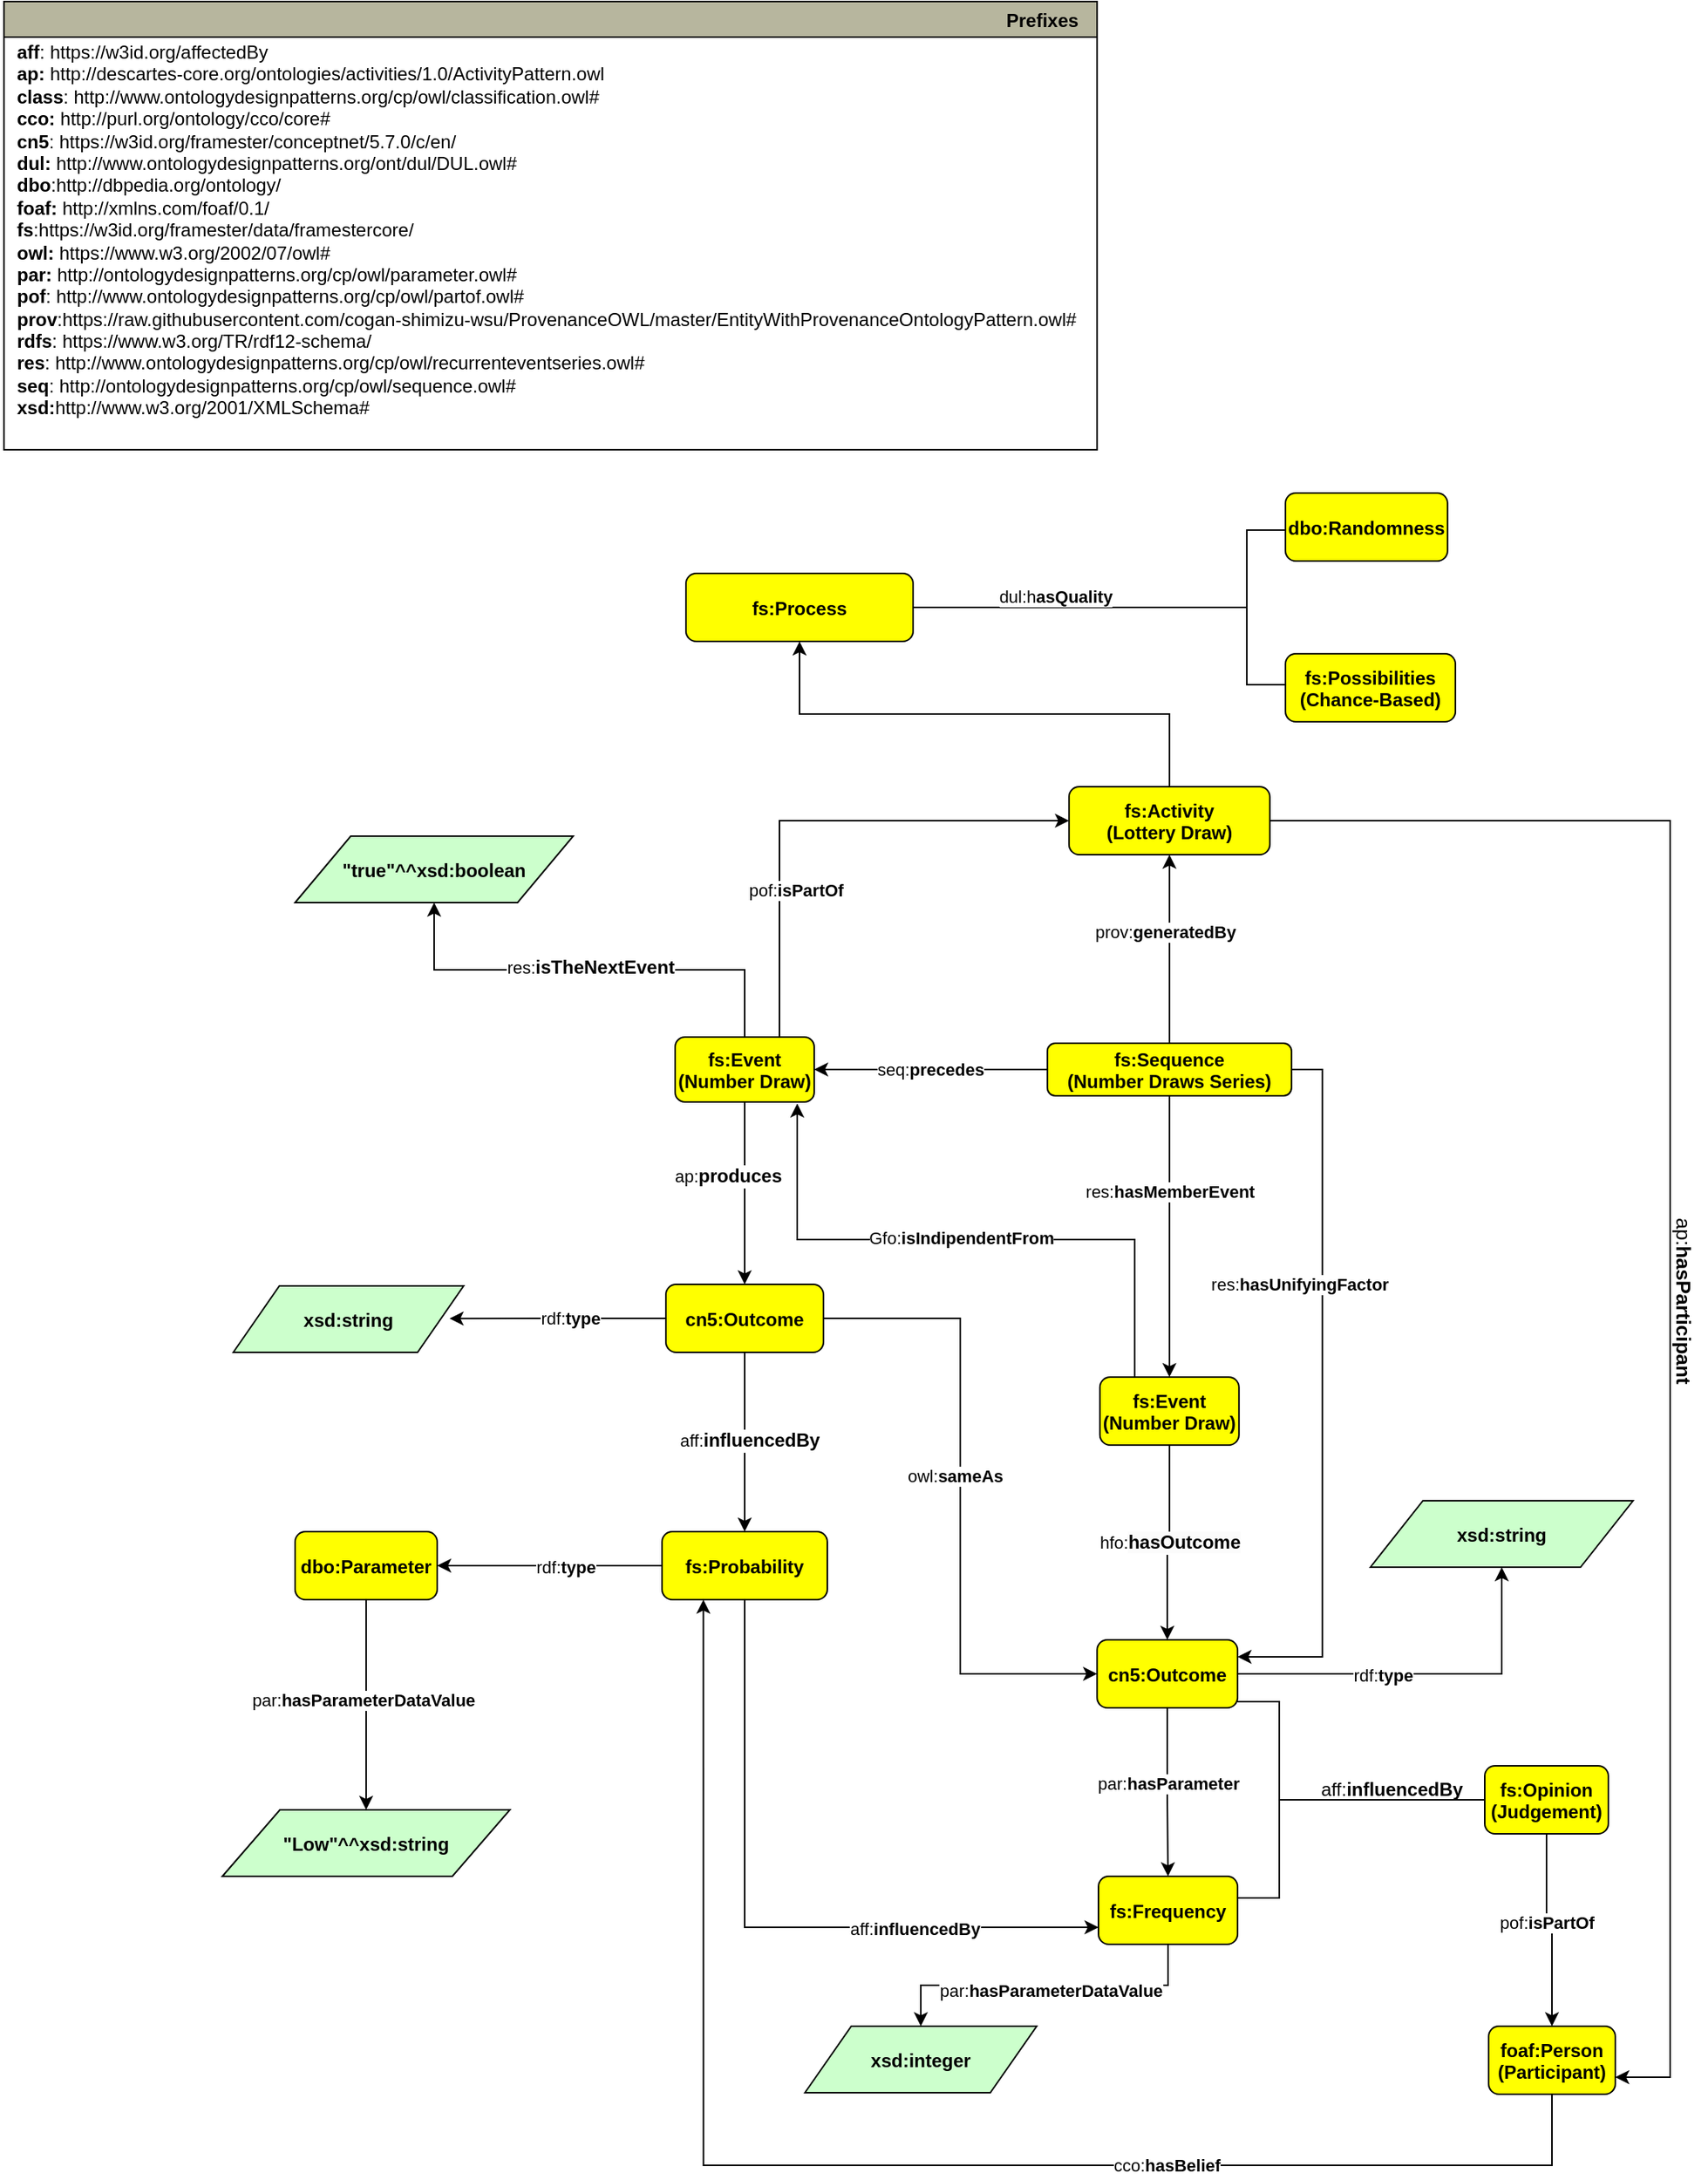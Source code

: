 <mxfile version="22.1.0" type="device">
  <diagram name="Page-1" id="ovfFtJgxHS9OAnXsOeRc">
    <mxGraphModel dx="1877" dy="581" grid="1" gridSize="10" guides="1" tooltips="1" connect="1" arrows="1" fold="1" page="1" pageScale="1" pageWidth="827" pageHeight="1169" math="0" shadow="0">
      <root>
        <mxCell id="0" />
        <mxCell id="1" parent="0" />
        <mxCell id="zdSVrsxXPFZ5kxBWcgHm-79" style="edgeStyle=orthogonalEdgeStyle;rounded=0;orthogonalLoop=1;jettySize=auto;html=1;exitX=0.5;exitY=0;exitDx=0;exitDy=0;" parent="1" source="zdSVrsxXPFZ5kxBWcgHm-89" target="zdSVrsxXPFZ5kxBWcgHm-81" edge="1">
          <mxGeometry relative="1" as="geometry">
            <mxPoint x="410" y="610" as="sourcePoint" />
          </mxGeometry>
        </mxCell>
        <mxCell id="zdSVrsxXPFZ5kxBWcgHm-81" value="fs:Process" style="graphMlID=n4;shape=rect;rounded=1;arcsize=30;fillColor=#ffff00;strokeColor=#000000;strokeWidth=1.0;fontStyle=1" parent="1" vertex="1">
          <mxGeometry x="2.995" y="460" width="147.01" height="44" as="geometry" />
        </mxCell>
        <mxCell id="zdSVrsxXPFZ5kxBWcgHm-89" value="fs:Activity&#xa;(Lottery Draw)" style="graphMlID=n4;shape=rect;rounded=1;arcsize=30;fillColor=#ffff00;strokeColor=#000000;strokeWidth=1.0;fontStyle=1" parent="1" vertex="1">
          <mxGeometry x="250.91" y="598" width="130" height="44" as="geometry" />
        </mxCell>
        <mxCell id="zdSVrsxXPFZ5kxBWcgHm-90" value="" style="strokeWidth=1;html=1;shape=mxgraph.flowchart.annotation_2;align=left;labelPosition=right;pointerEvents=1;" parent="1" vertex="1">
          <mxGeometry x="341" y="432" width="50" height="100" as="geometry" />
        </mxCell>
        <mxCell id="zdSVrsxXPFZ5kxBWcgHm-91" value="" style="line;strokeWidth=1;html=1;" parent="1" vertex="1">
          <mxGeometry x="150" y="452" width="191" height="60" as="geometry" />
        </mxCell>
        <mxCell id="zdSVrsxXPFZ5kxBWcgHm-92" value="dul:h&lt;b style=&quot;border-color: var(--border-color);&quot;&gt;asQuality&lt;/b&gt;" style="edgeLabel;html=1;align=center;verticalAlign=middle;resizable=0;points=[];" parent="1" vertex="1" connectable="0">
          <mxGeometry x="220" y="472" as="geometry">
            <mxPoint x="22" y="3" as="offset" />
          </mxGeometry>
        </mxCell>
        <mxCell id="zdSVrsxXPFZ5kxBWcgHm-93" value="fs:Possibilities&#xa;(Chance-Based)" style="graphMlID=n4;shape=rect;rounded=1;arcsize=30;fillColor=#ffff00;strokeColor=#000000;strokeWidth=1.0;fontStyle=1" parent="1" vertex="1">
          <mxGeometry x="391" y="512" width="110" height="44" as="geometry" />
        </mxCell>
        <mxCell id="zdSVrsxXPFZ5kxBWcgHm-94" value="dbo:Randomness" style="graphMlID=n4;shape=rect;rounded=1;arcsize=30;fillColor=#ffff00;strokeColor=#000000;strokeWidth=1.0;fontStyle=1" parent="1" vertex="1">
          <mxGeometry x="390.995" y="408" width="104.93" height="44" as="geometry" />
        </mxCell>
        <mxCell id="zdSVrsxXPFZ5kxBWcgHm-182" style="edgeStyle=orthogonalEdgeStyle;rounded=0;orthogonalLoop=1;jettySize=auto;html=1;exitX=0.75;exitY=0;exitDx=0;exitDy=0;entryX=0;entryY=0.5;entryDx=0;entryDy=0;" parent="1" source="zdSVrsxXPFZ5kxBWcgHm-181" target="zdSVrsxXPFZ5kxBWcgHm-89" edge="1">
          <mxGeometry relative="1" as="geometry" />
        </mxCell>
        <mxCell id="zdSVrsxXPFZ5kxBWcgHm-183" value="pof:&lt;b style=&quot;border-color: var(--border-color);&quot;&gt;isPartOf&lt;/b&gt;" style="edgeLabel;html=1;align=center;verticalAlign=middle;resizable=0;points=[];" parent="zdSVrsxXPFZ5kxBWcgHm-182" vertex="1" connectable="0">
          <mxGeometry x="-0.416" y="1" relative="1" as="geometry">
            <mxPoint x="11" as="offset" />
          </mxGeometry>
        </mxCell>
        <mxCell id="zdSVrsxXPFZ5kxBWcgHm-185" style="edgeStyle=orthogonalEdgeStyle;rounded=0;orthogonalLoop=1;jettySize=auto;html=1;exitX=0.5;exitY=0;exitDx=0;exitDy=0;" parent="1" source="zdSVrsxXPFZ5kxBWcgHm-181" target="zdSVrsxXPFZ5kxBWcgHm-184" edge="1">
          <mxGeometry relative="1" as="geometry" />
        </mxCell>
        <mxCell id="zdSVrsxXPFZ5kxBWcgHm-186" value="res:&lt;b style=&quot;border-color: var(--border-color); font-size: 12px;&quot;&gt;isTheNextEvent&lt;/b&gt;" style="edgeLabel;html=1;align=center;verticalAlign=middle;resizable=0;points=[];" parent="zdSVrsxXPFZ5kxBWcgHm-185" vertex="1" connectable="0">
          <mxGeometry x="0.001" y="-2" relative="1" as="geometry">
            <mxPoint as="offset" />
          </mxGeometry>
        </mxCell>
        <mxCell id="zdSVrsxXPFZ5kxBWcgHm-181" value="fs:Event&#xa;(Number Draw)" style="graphMlID=n4;shape=rect;rounded=1;arcsize=30;fillColor=#ffff00;strokeColor=#000000;strokeWidth=1.0;fontStyle=1" parent="1" vertex="1">
          <mxGeometry x="-4.01" y="760" width="90" height="42" as="geometry" />
        </mxCell>
        <mxCell id="zdSVrsxXPFZ5kxBWcgHm-184" value="&#xa;&quot;true&quot;^^xsd:boolean&#xa;" style="graphMlID=n6;shape=parallelogram;fillColor=#ccffcc;strokeColor=#000000;strokeWidth=1.0;fontStyle=1" parent="1" vertex="1">
          <mxGeometry x="-250" y="630" width="180" height="43" as="geometry" />
        </mxCell>
        <mxCell id="zdSVrsxXPFZ5kxBWcgHm-189" value="" style="edgeStyle=orthogonalEdgeStyle;rounded=0;orthogonalLoop=1;jettySize=auto;html=1;" parent="1" source="zdSVrsxXPFZ5kxBWcgHm-181" target="zdSVrsxXPFZ5kxBWcgHm-187" edge="1">
          <mxGeometry relative="1" as="geometry" />
        </mxCell>
        <mxCell id="zdSVrsxXPFZ5kxBWcgHm-190" value="ap:&lt;b style=&quot;border-color: var(--border-color); font-size: 12px;&quot;&gt;produces&lt;/b&gt;" style="edgeLabel;html=1;align=center;verticalAlign=middle;resizable=0;points=[];" parent="zdSVrsxXPFZ5kxBWcgHm-189" vertex="1" connectable="0">
          <mxGeometry x="-0.051" y="-2" relative="1" as="geometry">
            <mxPoint x="-9" y="-8" as="offset" />
          </mxGeometry>
        </mxCell>
        <mxCell id="zdSVrsxXPFZ5kxBWcgHm-195" value="" style="edgeStyle=orthogonalEdgeStyle;rounded=0;orthogonalLoop=1;jettySize=auto;html=1;" parent="1" source="zdSVrsxXPFZ5kxBWcgHm-187" edge="1">
          <mxGeometry relative="1" as="geometry">
            <mxPoint x="-150" y="942.1" as="targetPoint" />
          </mxGeometry>
        </mxCell>
        <mxCell id="zdSVrsxXPFZ5kxBWcgHm-196" value="rdf:&lt;b&gt;type&lt;/b&gt;" style="edgeLabel;html=1;align=center;verticalAlign=middle;resizable=0;points=[];" parent="zdSVrsxXPFZ5kxBWcgHm-195" vertex="1" connectable="0">
          <mxGeometry x="-0.117" relative="1" as="geometry">
            <mxPoint as="offset" />
          </mxGeometry>
        </mxCell>
        <mxCell id="zdSVrsxXPFZ5kxBWcgHm-260" style="edgeStyle=orthogonalEdgeStyle;rounded=0;orthogonalLoop=1;jettySize=auto;html=1;exitX=1;exitY=0.5;exitDx=0;exitDy=0;entryX=0;entryY=0.5;entryDx=0;entryDy=0;" parent="1" source="zdSVrsxXPFZ5kxBWcgHm-187" target="zdSVrsxXPFZ5kxBWcgHm-231" edge="1">
          <mxGeometry relative="1" as="geometry" />
        </mxCell>
        <mxCell id="zdSVrsxXPFZ5kxBWcgHm-261" value="owl:&lt;b&gt;sameAs&lt;/b&gt;" style="edgeLabel;html=1;align=center;verticalAlign=middle;resizable=0;points=[];" parent="zdSVrsxXPFZ5kxBWcgHm-260" vertex="1" connectable="0">
          <mxGeometry x="-0.067" y="-4" relative="1" as="geometry">
            <mxPoint as="offset" />
          </mxGeometry>
        </mxCell>
        <mxCell id="zdSVrsxXPFZ5kxBWcgHm-187" value="cn5:Outcome" style="graphMlID=n4;shape=rect;rounded=1;arcsize=30;fillColor=#ffff00;strokeColor=#000000;strokeWidth=1.0;fontStyle=1" parent="1" vertex="1">
          <mxGeometry x="-9.99" y="920" width="101.97" height="44" as="geometry" />
        </mxCell>
        <mxCell id="zdSVrsxXPFZ5kxBWcgHm-192" value="" style="edgeStyle=orthogonalEdgeStyle;rounded=0;orthogonalLoop=1;jettySize=auto;html=1;" parent="1" source="zdSVrsxXPFZ5kxBWcgHm-187" target="zdSVrsxXPFZ5kxBWcgHm-191" edge="1">
          <mxGeometry relative="1" as="geometry" />
        </mxCell>
        <mxCell id="zdSVrsxXPFZ5kxBWcgHm-193" value="aff:&lt;b style=&quot;border-color: var(--border-color); font-size: 12px;&quot;&gt;influencedBy&lt;/b&gt;" style="edgeLabel;html=1;align=center;verticalAlign=middle;resizable=0;points=[];" parent="zdSVrsxXPFZ5kxBWcgHm-192" vertex="1" connectable="0">
          <mxGeometry x="-0.017" y="3" relative="1" as="geometry">
            <mxPoint as="offset" />
          </mxGeometry>
        </mxCell>
        <mxCell id="zdSVrsxXPFZ5kxBWcgHm-200" value="" style="edgeStyle=orthogonalEdgeStyle;rounded=0;orthogonalLoop=1;jettySize=auto;html=1;entryX=1;entryY=0.5;entryDx=0;entryDy=0;" parent="1" source="zdSVrsxXPFZ5kxBWcgHm-191" target="zdSVrsxXPFZ5kxBWcgHm-198" edge="1">
          <mxGeometry relative="1" as="geometry">
            <mxPoint x="-92.49" y="1102" as="targetPoint" />
          </mxGeometry>
        </mxCell>
        <mxCell id="zdSVrsxXPFZ5kxBWcgHm-201" value="rdf:&lt;b&gt;type&lt;/b&gt;" style="edgeLabel;html=1;align=center;verticalAlign=middle;resizable=0;points=[];" parent="zdSVrsxXPFZ5kxBWcgHm-200" vertex="1" connectable="0">
          <mxGeometry x="-0.136" y="1" relative="1" as="geometry">
            <mxPoint as="offset" />
          </mxGeometry>
        </mxCell>
        <mxCell id="zdSVrsxXPFZ5kxBWcgHm-244" style="edgeStyle=orthogonalEdgeStyle;rounded=0;orthogonalLoop=1;jettySize=auto;html=1;exitX=0.5;exitY=1;exitDx=0;exitDy=0;entryX=0;entryY=0.75;entryDx=0;entryDy=0;" parent="1" source="zdSVrsxXPFZ5kxBWcgHm-191" target="zdSVrsxXPFZ5kxBWcgHm-238" edge="1">
          <mxGeometry relative="1" as="geometry" />
        </mxCell>
        <mxCell id="zdSVrsxXPFZ5kxBWcgHm-247" value="aff:&lt;b&gt;influencedBy&lt;/b&gt;" style="edgeLabel;html=1;align=center;verticalAlign=middle;resizable=0;points=[];" parent="zdSVrsxXPFZ5kxBWcgHm-244" vertex="1" connectable="0">
          <mxGeometry x="0.304" y="-1" relative="1" as="geometry">
            <mxPoint x="34" as="offset" />
          </mxGeometry>
        </mxCell>
        <mxCell id="zdSVrsxXPFZ5kxBWcgHm-191" value="fs:Probability" style="graphMlID=n4;shape=rect;rounded=1;arcsize=30;fillColor=#ffff00;strokeColor=#000000;strokeWidth=1.0;fontStyle=1" parent="1" vertex="1">
          <mxGeometry x="-12.49" y="1080" width="106.97" height="44" as="geometry" />
        </mxCell>
        <mxCell id="zdSVrsxXPFZ5kxBWcgHm-204" value="" style="edgeStyle=orthogonalEdgeStyle;rounded=0;orthogonalLoop=1;jettySize=auto;html=1;entryX=0.5;entryY=0;entryDx=0;entryDy=0;" parent="1" source="zdSVrsxXPFZ5kxBWcgHm-198" target="zdSVrsxXPFZ5kxBWcgHm-202" edge="1">
          <mxGeometry relative="1" as="geometry">
            <mxPoint x="-204.015" y="1204" as="targetPoint" />
          </mxGeometry>
        </mxCell>
        <mxCell id="zdSVrsxXPFZ5kxBWcgHm-205" value="par:&lt;b style=&quot;border-color: var(--border-color);&quot;&gt;hasParameterDataValue&lt;/b&gt;" style="edgeLabel;html=1;align=center;verticalAlign=middle;resizable=0;points=[];" parent="zdSVrsxXPFZ5kxBWcgHm-204" vertex="1" connectable="0">
          <mxGeometry x="-0.044" y="-2" relative="1" as="geometry">
            <mxPoint as="offset" />
          </mxGeometry>
        </mxCell>
        <mxCell id="zdSVrsxXPFZ5kxBWcgHm-198" value="dbo:Parameter" style="graphMlID=n4;shape=rect;rounded=1;arcsize=30;fillColor=#ffff00;strokeColor=#000000;strokeWidth=1.0;fontStyle=1" parent="1" vertex="1">
          <mxGeometry x="-250" y="1080" width="91.97" height="44" as="geometry" />
        </mxCell>
        <mxCell id="zdSVrsxXPFZ5kxBWcgHm-202" value="&quot;Low&quot;^^xsd:string" style="graphMlID=n6;shape=parallelogram;fillColor=#ccffcc;strokeColor=#000000;strokeWidth=1.0;fontStyle=1" parent="1" vertex="1">
          <mxGeometry x="-297.06" y="1260" width="186.09" height="43" as="geometry" />
        </mxCell>
        <mxCell id="zdSVrsxXPFZ5kxBWcgHm-253" style="edgeStyle=orthogonalEdgeStyle;rounded=0;orthogonalLoop=1;jettySize=auto;html=1;exitX=1;exitY=0.5;exitDx=0;exitDy=0;entryX=1;entryY=0.75;entryDx=0;entryDy=0;" parent="1" source="zdSVrsxXPFZ5kxBWcgHm-89" target="zdSVrsxXPFZ5kxBWcgHm-208" edge="1">
          <mxGeometry relative="1" as="geometry">
            <Array as="points">
              <mxPoint x="640" y="620" />
              <mxPoint x="640" y="1433" />
            </Array>
          </mxGeometry>
        </mxCell>
        <mxCell id="zdSVrsxXPFZ5kxBWcgHm-258" style="edgeStyle=orthogonalEdgeStyle;rounded=0;orthogonalLoop=1;jettySize=auto;html=1;entryX=0.25;entryY=1;entryDx=0;entryDy=0;" parent="1" source="zdSVrsxXPFZ5kxBWcgHm-208" target="zdSVrsxXPFZ5kxBWcgHm-191" edge="1">
          <mxGeometry relative="1" as="geometry">
            <Array as="points">
              <mxPoint x="564" y="1490" />
              <mxPoint x="14" y="1490" />
            </Array>
          </mxGeometry>
        </mxCell>
        <mxCell id="zdSVrsxXPFZ5kxBWcgHm-259" value="cco:&lt;b&gt;hasBelief&lt;/b&gt;" style="edgeLabel;html=1;align=center;verticalAlign=middle;resizable=0;points=[];" parent="zdSVrsxXPFZ5kxBWcgHm-258" vertex="1" connectable="0">
          <mxGeometry x="-0.633" y="-3" relative="1" as="geometry">
            <mxPoint x="-119" y="3" as="offset" />
          </mxGeometry>
        </mxCell>
        <mxCell id="zdSVrsxXPFZ5kxBWcgHm-208" value="foaf:Person&#xa;(Participant)" style="graphMlID=n4;shape=rect;rounded=1;arcsize=30;fillColor=#ffff00;strokeColor=#000000;strokeWidth=1.0;fontStyle=1" parent="1" vertex="1">
          <mxGeometry x="522.53" y="1400" width="81.968" height="44" as="geometry" />
        </mxCell>
        <mxCell id="zdSVrsxXPFZ5kxBWcgHm-211" value="" style="edgeStyle=orthogonalEdgeStyle;rounded=0;orthogonalLoop=1;jettySize=auto;html=1;" parent="1" source="zdSVrsxXPFZ5kxBWcgHm-210" target="zdSVrsxXPFZ5kxBWcgHm-208" edge="1">
          <mxGeometry relative="1" as="geometry" />
        </mxCell>
        <mxCell id="zdSVrsxXPFZ5kxBWcgHm-213" value="pof:&lt;b&gt;isPartOf&lt;/b&gt;" style="edgeLabel;html=1;align=center;verticalAlign=middle;resizable=0;points=[];" parent="zdSVrsxXPFZ5kxBWcgHm-211" vertex="1" connectable="0">
          <mxGeometry x="-0.107" relative="1" as="geometry">
            <mxPoint as="offset" />
          </mxGeometry>
        </mxCell>
        <mxCell id="zdSVrsxXPFZ5kxBWcgHm-210" value="fs:Opinion&#xa;(Judgement)" style="graphMlID=n4;shape=rect;rounded=1;arcsize=30;fillColor=#ffff00;strokeColor=#000000;strokeWidth=1.0;fontStyle=1" parent="1" vertex="1">
          <mxGeometry x="520" y="1231.5" width="80" height="44" as="geometry" />
        </mxCell>
        <mxCell id="zdSVrsxXPFZ5kxBWcgHm-216" value="" style="edgeStyle=orthogonalEdgeStyle;rounded=0;orthogonalLoop=1;jettySize=auto;html=1;entryX=0.5;entryY=1;entryDx=0;entryDy=0;" parent="1" source="zdSVrsxXPFZ5kxBWcgHm-215" target="zdSVrsxXPFZ5kxBWcgHm-89" edge="1">
          <mxGeometry relative="1" as="geometry">
            <mxPoint x="309.01" y="684" as="targetPoint" />
          </mxGeometry>
        </mxCell>
        <mxCell id="zdSVrsxXPFZ5kxBWcgHm-217" value="prov:&lt;b style=&quot;border-color: var(--border-color);&quot;&gt;generatedBy&lt;/b&gt;" style="edgeLabel;html=1;align=center;verticalAlign=middle;resizable=0;points=[];" parent="zdSVrsxXPFZ5kxBWcgHm-216" vertex="1" connectable="0">
          <mxGeometry x="0.18" y="3" relative="1" as="geometry">
            <mxPoint as="offset" />
          </mxGeometry>
        </mxCell>
        <mxCell id="zdSVrsxXPFZ5kxBWcgHm-218" style="edgeStyle=orthogonalEdgeStyle;rounded=0;orthogonalLoop=1;jettySize=auto;html=1;" parent="1" source="zdSVrsxXPFZ5kxBWcgHm-215" target="zdSVrsxXPFZ5kxBWcgHm-181" edge="1">
          <mxGeometry relative="1" as="geometry" />
        </mxCell>
        <mxCell id="zdSVrsxXPFZ5kxBWcgHm-219" value="seq:&lt;b style=&quot;border-color: var(--border-color);&quot;&gt;precedes&lt;/b&gt;" style="edgeLabel;html=1;align=center;verticalAlign=middle;resizable=0;points=[];" parent="zdSVrsxXPFZ5kxBWcgHm-218" vertex="1" connectable="0">
          <mxGeometry x="0.011" relative="1" as="geometry">
            <mxPoint as="offset" />
          </mxGeometry>
        </mxCell>
        <mxCell id="zdSVrsxXPFZ5kxBWcgHm-225" style="edgeStyle=orthogonalEdgeStyle;rounded=0;orthogonalLoop=1;jettySize=auto;html=1;exitX=0.5;exitY=1;exitDx=0;exitDy=0;" parent="1" source="zdSVrsxXPFZ5kxBWcgHm-215" target="zdSVrsxXPFZ5kxBWcgHm-224" edge="1">
          <mxGeometry relative="1" as="geometry" />
        </mxCell>
        <mxCell id="zdSVrsxXPFZ5kxBWcgHm-226" value="res:&lt;b style=&quot;border-color: var(--border-color);&quot;&gt;hasMemberEvent&lt;/b&gt;" style="edgeLabel;html=1;align=center;verticalAlign=middle;resizable=0;points=[];" parent="zdSVrsxXPFZ5kxBWcgHm-225" vertex="1" connectable="0">
          <mxGeometry x="-0.111" y="-2" relative="1" as="geometry">
            <mxPoint x="2" y="-19" as="offset" />
          </mxGeometry>
        </mxCell>
        <mxCell id="Zo7i1fGWTEM41HOBEKjA-2" style="edgeStyle=orthogonalEdgeStyle;rounded=0;orthogonalLoop=1;jettySize=auto;html=1;exitX=1;exitY=0.5;exitDx=0;exitDy=0;entryX=1;entryY=0.25;entryDx=0;entryDy=0;" parent="1" source="zdSVrsxXPFZ5kxBWcgHm-215" target="zdSVrsxXPFZ5kxBWcgHm-231" edge="1">
          <mxGeometry relative="1" as="geometry" />
        </mxCell>
        <mxCell id="Zo7i1fGWTEM41HOBEKjA-3" value="res:&lt;b style=&quot;border-color: var(--border-color);&quot;&gt;hasUnifyingFactor&lt;/b&gt;" style="edgeLabel;html=1;align=center;verticalAlign=middle;resizable=0;points=[];" parent="Zo7i1fGWTEM41HOBEKjA-2" vertex="1" connectable="0">
          <mxGeometry x="-0.165" relative="1" as="geometry">
            <mxPoint x="-15" y="-31" as="offset" />
          </mxGeometry>
        </mxCell>
        <mxCell id="zdSVrsxXPFZ5kxBWcgHm-215" value="fs:Sequence&#xa;(Number Draws Series)" style="graphMlID=n4;shape=rect;rounded=1;arcsize=30;fillColor=#ffff00;strokeColor=#000000;strokeWidth=1.0;fontStyle=1" parent="1" vertex="1">
          <mxGeometry x="236.9" y="764" width="158.02" height="34" as="geometry" />
        </mxCell>
        <mxCell id="zdSVrsxXPFZ5kxBWcgHm-251" style="edgeStyle=orthogonalEdgeStyle;rounded=0;orthogonalLoop=1;jettySize=auto;html=1;exitX=0.5;exitY=1;exitDx=0;exitDy=0;" parent="1" source="zdSVrsxXPFZ5kxBWcgHm-224" target="zdSVrsxXPFZ5kxBWcgHm-231" edge="1">
          <mxGeometry relative="1" as="geometry" />
        </mxCell>
        <mxCell id="zdSVrsxXPFZ5kxBWcgHm-252" value="hfo:&lt;b style=&quot;border-color: var(--border-color); font-size: 12px; background-color: rgb(251, 251, 251);&quot;&gt;hasOutcome&lt;/b&gt;" style="edgeLabel;html=1;align=center;verticalAlign=middle;resizable=0;points=[];" parent="zdSVrsxXPFZ5kxBWcgHm-251" vertex="1" connectable="0">
          <mxGeometry x="-0.003" relative="1" as="geometry">
            <mxPoint as="offset" />
          </mxGeometry>
        </mxCell>
        <mxCell id="zdSVrsxXPFZ5kxBWcgHm-224" value="fs:Event&#xa;(Number Draw)" style="graphMlID=n4;shape=rect;rounded=1;arcsize=30;fillColor=#ffff00;strokeColor=#000000;strokeWidth=1.0;fontStyle=1" parent="1" vertex="1">
          <mxGeometry x="270.91" y="980" width="90" height="44" as="geometry" />
        </mxCell>
        <mxCell id="zdSVrsxXPFZ5kxBWcgHm-235" style="edgeStyle=orthogonalEdgeStyle;rounded=0;orthogonalLoop=1;jettySize=auto;html=1;exitX=1;exitY=0.5;exitDx=0;exitDy=0;entryX=0.5;entryY=1;entryDx=0;entryDy=0;" parent="1" source="zdSVrsxXPFZ5kxBWcgHm-231" target="zdSVrsxXPFZ5kxBWcgHm-234" edge="1">
          <mxGeometry relative="1" as="geometry" />
        </mxCell>
        <mxCell id="zdSVrsxXPFZ5kxBWcgHm-236" value="rdf:&lt;b&gt;type&lt;/b&gt;" style="edgeLabel;html=1;align=center;verticalAlign=middle;resizable=0;points=[];" parent="zdSVrsxXPFZ5kxBWcgHm-235" vertex="1" connectable="0">
          <mxGeometry x="-0.216" y="-1" relative="1" as="geometry">
            <mxPoint as="offset" />
          </mxGeometry>
        </mxCell>
        <mxCell id="zdSVrsxXPFZ5kxBWcgHm-239" style="edgeStyle=orthogonalEdgeStyle;rounded=0;orthogonalLoop=1;jettySize=auto;html=1;exitX=0.5;exitY=1;exitDx=0;exitDy=0;" parent="1" source="zdSVrsxXPFZ5kxBWcgHm-231" target="zdSVrsxXPFZ5kxBWcgHm-238" edge="1">
          <mxGeometry relative="1" as="geometry" />
        </mxCell>
        <mxCell id="zdSVrsxXPFZ5kxBWcgHm-240" value="par:&lt;b&gt;hasParameter&lt;/b&gt;" style="edgeLabel;html=1;align=center;verticalAlign=middle;resizable=0;points=[];" parent="zdSVrsxXPFZ5kxBWcgHm-239" vertex="1" connectable="0">
          <mxGeometry x="-0.114" relative="1" as="geometry">
            <mxPoint as="offset" />
          </mxGeometry>
        </mxCell>
        <mxCell id="zdSVrsxXPFZ5kxBWcgHm-231" value="cn5:Outcome" style="graphMlID=n4;shape=rect;rounded=1;arcsize=30;fillColor=#ffff00;strokeColor=#000000;strokeWidth=1.0;fontStyle=1" parent="1" vertex="1">
          <mxGeometry x="269.09" y="1150" width="90.91" height="44" as="geometry" />
        </mxCell>
        <mxCell id="zdSVrsxXPFZ5kxBWcgHm-234" value="xsd:string" style="graphMlID=n6;shape=parallelogram;fillColor=#ccffcc;strokeColor=#000000;strokeWidth=1.0;fontStyle=1" parent="1" vertex="1">
          <mxGeometry x="446" y="1060" width="170" height="43" as="geometry" />
        </mxCell>
        <mxCell id="zdSVrsxXPFZ5kxBWcgHm-237" value="xsd:string" style="graphMlID=n6;shape=parallelogram;fillColor=#ccffcc;strokeColor=#000000;strokeWidth=1.0;fontStyle=1" parent="1" vertex="1">
          <mxGeometry x="-290" y="921" width="149.09" height="43" as="geometry" />
        </mxCell>
        <mxCell id="zdSVrsxXPFZ5kxBWcgHm-245" style="edgeStyle=orthogonalEdgeStyle;rounded=0;orthogonalLoop=1;jettySize=auto;html=1;exitX=0.5;exitY=1;exitDx=0;exitDy=0;" parent="1" source="zdSVrsxXPFZ5kxBWcgHm-238" target="zdSVrsxXPFZ5kxBWcgHm-241" edge="1">
          <mxGeometry relative="1" as="geometry" />
        </mxCell>
        <mxCell id="zdSVrsxXPFZ5kxBWcgHm-246" value="par:&lt;b style=&quot;border-color: var(--border-color);&quot;&gt;hasParameterDataValue&lt;/b&gt;" style="edgeLabel;html=1;align=center;verticalAlign=middle;resizable=0;points=[];" parent="zdSVrsxXPFZ5kxBWcgHm-245" vertex="1" connectable="0">
          <mxGeometry x="-0.145" y="3" relative="1" as="geometry">
            <mxPoint x="-12" as="offset" />
          </mxGeometry>
        </mxCell>
        <mxCell id="zdSVrsxXPFZ5kxBWcgHm-238" value="fs:Frequency" style="graphMlID=n4;shape=rect;rounded=1;arcsize=30;fillColor=#ffff00;strokeColor=#000000;strokeWidth=1.0;fontStyle=1" parent="1" vertex="1">
          <mxGeometry x="270" y="1303" width="90" height="44" as="geometry" />
        </mxCell>
        <mxCell id="zdSVrsxXPFZ5kxBWcgHm-241" value="xsd:integer" style="graphMlID=n6;shape=parallelogram;fillColor=#ccffcc;strokeColor=#000000;strokeWidth=1.0;fontStyle=1" parent="1" vertex="1">
          <mxGeometry x="80" y="1400" width="150" height="43" as="geometry" />
        </mxCell>
        <mxCell id="zdSVrsxXPFZ5kxBWcgHm-249" value="" style="strokeWidth=1;html=1;shape=mxgraph.flowchart.annotation_2;align=left;labelPosition=right;pointerEvents=1;direction=west;" parent="1" vertex="1">
          <mxGeometry x="360" y="1190" width="54" height="127" as="geometry" />
        </mxCell>
        <mxCell id="zdSVrsxXPFZ5kxBWcgHm-254" value="ap:&lt;b style=&quot;font-size: 13px;&quot;&gt;hasParticipant&lt;/b&gt;" style="text;whiteSpace=wrap;html=1;rotation=90;strokeWidth=1;fontSize=13;" parent="1" vertex="1">
          <mxGeometry x="578.01" y="920" width="130" height="40" as="geometry" />
        </mxCell>
        <mxCell id="zdSVrsxXPFZ5kxBWcgHm-256" value="" style="line;strokeWidth=1;html=1;" parent="1" vertex="1">
          <mxGeometry x="412.53" y="1248.5" width="107.47" height="10" as="geometry" />
        </mxCell>
        <mxCell id="zdSVrsxXPFZ5kxBWcgHm-257" value="aff:&lt;b&gt;influencedBy&lt;/b&gt;" style="text;html=1;strokeColor=none;fillColor=none;align=center;verticalAlign=middle;whiteSpace=wrap;rounded=0;" parent="1" vertex="1">
          <mxGeometry x="430" y="1231.5" width="60" height="30" as="geometry" />
        </mxCell>
        <mxCell id="04u_UzNy2sodzY6TyZO7-1" value="Prefixes" style="graphMlID=n0;shape=swimlane;startSize=23;fillColor=#b7b69e;strokeColor=#000000;strokeWidth=1.0;align=right;spacingRight=10;fontStyle=1" parent="1" vertex="1">
          <mxGeometry x="-438.41" y="90" width="707.5" height="290" as="geometry" />
        </mxCell>
        <mxCell id="04u_UzNy2sodzY6TyZO7-2" value="&lt;div style=&quot;text-align: left;&quot;&gt;&lt;b&gt;aff&lt;/b&gt;:&amp;nbsp;https://w3id.org/affectedBy&lt;/div&gt;&lt;div style=&quot;text-align: left;&quot;&gt;&lt;b&gt;ap:&amp;nbsp;&lt;/b&gt;http://descartes-core.org/ontologies/activities/1.0/ActivityPattern.owl&lt;/div&gt;&lt;div style=&quot;text-align: left;&quot;&gt;&lt;b style=&quot;font-weight: bold; background-color: initial;&quot;&gt;class&lt;/b&gt;&lt;span style=&quot;font-weight: normal; background-color: initial;&quot;&gt;: http://www.ontologydesignpatterns.org/cp/owl/classification.owl#&lt;/span&gt;&lt;/div&gt;&lt;div style=&quot;text-align: left;&quot;&gt;&lt;span style=&quot;background-color: initial;&quot;&gt;&lt;b&gt;cco:&amp;nbsp;&lt;/b&gt;&lt;/span&gt;http://purl.org/ontology/cco/core#&lt;/div&gt;&lt;div style=&quot;text-align: left;&quot;&gt;&lt;span style=&quot;background-color: initial;&quot;&gt;&lt;b&gt;cn5&lt;/b&gt;&lt;/span&gt;&lt;span style=&quot;font-weight: normal; background-color: initial;&quot;&gt;:&amp;nbsp;&lt;/span&gt;&lt;span style=&quot;background-color: initial;&quot;&gt;https:​/​/​w3id.​org/​framester/​conceptnet/​5.​7.​0/​c/​en/​&lt;/span&gt;&lt;/div&gt;&lt;div style=&quot;text-align: left;&quot;&gt;&lt;span style=&quot;background-color: initial;&quot;&gt;&lt;b&gt;dul:&lt;/b&gt;&lt;/span&gt;&lt;span style=&quot;font-weight: normal; background-color: initial;&quot;&gt;&amp;nbsp;&lt;/span&gt;&lt;span style=&quot;background-color: initial;&quot;&gt;http://www.ontologydesignpatterns.org/ont/dul/DUL.owl#&lt;/span&gt;&lt;/div&gt;&lt;div style=&quot;text-align: left;&quot;&gt;&lt;span style=&quot;background-color: initial;&quot;&gt;&lt;b&gt;dbo&lt;/b&gt;:&lt;/span&gt;&lt;span style=&quot;background-color: initial;&quot;&gt;http://dbpedia.org/ontology/&lt;/span&gt;&lt;/div&gt;&lt;div style=&quot;text-align: left;&quot;&gt;&lt;span style=&quot;background-color: initial;&quot;&gt;&lt;b&gt;foaf:&amp;nbsp;&lt;/b&gt;&lt;/span&gt;&lt;span style=&quot;background-color: initial;&quot;&gt;http://xmlns.com/foaf/0.1/&lt;/span&gt;&lt;/div&gt;&lt;div style=&quot;text-align: left;&quot;&gt;&lt;span style=&quot;background-color: initial;&quot;&gt;&lt;b&gt;fs&lt;/b&gt;:&lt;/span&gt;&lt;span style=&quot;background-color: initial; text-align: center;&quot;&gt;https://w3id.org/framester/data/framestercore/&lt;/span&gt;&lt;/div&gt;&lt;div style=&quot;text-align: left;&quot;&gt;&lt;span style=&quot;background-color: initial; text-align: center;&quot;&gt;&lt;b&gt;owl:&amp;nbsp;&lt;/b&gt;&lt;/span&gt;&lt;span style=&quot;background-color: initial;&quot;&gt;https://www.w3.org/2002/07/owl#&lt;/span&gt;&lt;/div&gt;&lt;div style=&quot;text-align: left;&quot;&gt;&lt;b style=&quot;border-color: var(--border-color);&quot;&gt;par:&lt;/b&gt;&amp;nbsp;http://ontologydesignpatterns.org/cp/owl/parameter.owl#&lt;br&gt;&lt;/div&gt;&lt;div style=&quot;text-align: left;&quot;&gt;&lt;span style=&quot;background-color: initial;&quot;&gt;&lt;b&gt;pof&lt;/b&gt;:&amp;nbsp;&lt;/span&gt;&lt;span style=&quot;background-color: initial;&quot;&gt;http://www.ontologydesignpatterns.org/cp/owl/partof.owl#&lt;/span&gt;&lt;/div&gt;&lt;div style=&quot;text-align: left;&quot;&gt;&lt;span style=&quot;background-color: initial;&quot;&gt;&lt;b&gt;prov&lt;/b&gt;:&lt;/span&gt;&lt;span style=&quot;background-color: initial;&quot;&gt;https://raw.githubusercontent.com/cogan-shimizu-wsu/ProvenanceOWL/master/EntityWithProvenanceOntologyPattern.owl#&amp;nbsp;&lt;/span&gt;&lt;/div&gt;&lt;div style=&quot;text-align: left;&quot;&gt;&lt;span style=&quot;background-color: initial;&quot;&gt;&lt;b&gt;rdfs&lt;/b&gt;:&amp;nbsp;&lt;/span&gt;&lt;span style=&quot;background-color: initial;&quot;&gt;https://www.w3.org/TR/rdf12-schema/&lt;/span&gt;&lt;/div&gt;&lt;div style=&quot;text-align: left;&quot;&gt;&lt;span style=&quot;background-color: initial;&quot;&gt;&lt;b&gt;res&lt;/b&gt;:&amp;nbsp;&lt;/span&gt;&lt;span style=&quot;background-color: initial;&quot;&gt;http://www.ontologydesignpatterns.org/cp/owl/recurrenteventseries.owl#&amp;nbsp;&lt;/span&gt;&lt;/div&gt;&lt;div style=&quot;text-align: left;&quot;&gt;&lt;span style=&quot;background-color: initial;&quot;&gt;&lt;b&gt;seq&lt;/b&gt;:&amp;nbsp;&lt;/span&gt;&lt;span style=&quot;background-color: initial;&quot;&gt;http://ontologydesignpatterns.org/cp/owl/sequence.owl#&lt;/span&gt;&lt;/div&gt;&lt;div style=&quot;text-align: left;&quot;&gt;&lt;span style=&quot;background-color: initial;&quot;&gt;&lt;b&gt;xsd:&lt;/b&gt;&lt;/span&gt;&lt;span style=&quot;background-color: initial;&quot;&gt;http://www.w3.org/2001/XMLSchema#&lt;/span&gt;&lt;/div&gt;&lt;div style=&quot;text-align: left;&quot;&gt;&lt;b style=&quot;background-color: initial;&quot;&gt;&lt;br&gt;&lt;/b&gt;&lt;/div&gt;" style="text;html=1;align=center;verticalAlign=middle;resizable=0;points=[];autosize=1;strokeColor=none;fillColor=none;" parent="04u_UzNy2sodzY6TyZO7-1" vertex="1">
          <mxGeometry x="-2.5" y="20" width="710" height="270" as="geometry" />
        </mxCell>
        <mxCell id="04u_UzNy2sodzY6TyZO7-4" style="edgeStyle=orthogonalEdgeStyle;rounded=0;orthogonalLoop=1;jettySize=auto;html=1;exitX=0.25;exitY=0;exitDx=0;exitDy=0;entryX=0.878;entryY=1.024;entryDx=0;entryDy=0;entryPerimeter=0;" parent="1" source="zdSVrsxXPFZ5kxBWcgHm-224" target="zdSVrsxXPFZ5kxBWcgHm-181" edge="1">
          <mxGeometry relative="1" as="geometry" />
        </mxCell>
        <mxCell id="04u_UzNy2sodzY6TyZO7-5" value="Gfo:&lt;b style=&quot;border-color: var(--border-color);&quot;&gt;isIndipendentFrom&lt;/b&gt;" style="edgeLabel;html=1;align=center;verticalAlign=middle;resizable=0;points=[];" parent="04u_UzNy2sodzY6TyZO7-4" vertex="1" connectable="0">
          <mxGeometry x="0.02" y="-1" relative="1" as="geometry">
            <mxPoint as="offset" />
          </mxGeometry>
        </mxCell>
      </root>
    </mxGraphModel>
  </diagram>
</mxfile>
